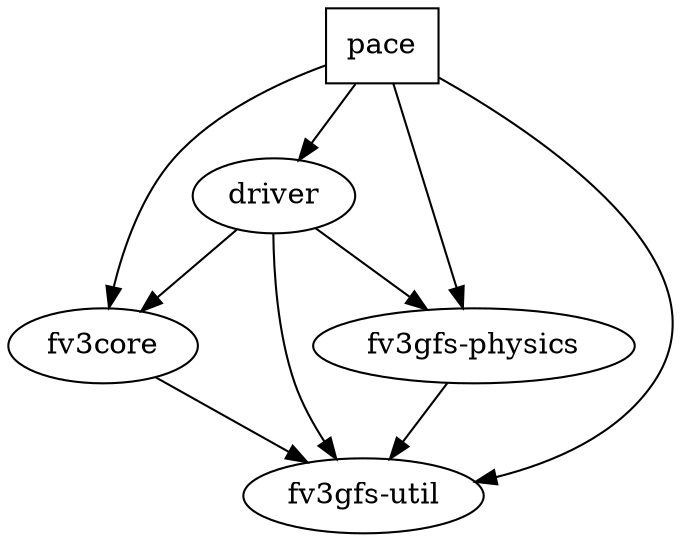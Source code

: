 # this dotfile is used as a reference source for project dependencies
# each folder entry must have a "label" equal to its directory name
digraph {
  pace [shape=box]
  fv3core [shape=oval, label="fv3core"]
  driver [shape=oval, label="driver"]
  physics [shape=oval, label="fv3gfs-physics"]
  util [shape=oval, label="fv3gfs-util"]
  
  pace -> fv3core
  pace -> physics
  pace -> util
  pace -> driver
  driver -> fv3core
  driver -> physics
  driver -> util
  fv3core -> util
  physics -> util

}
